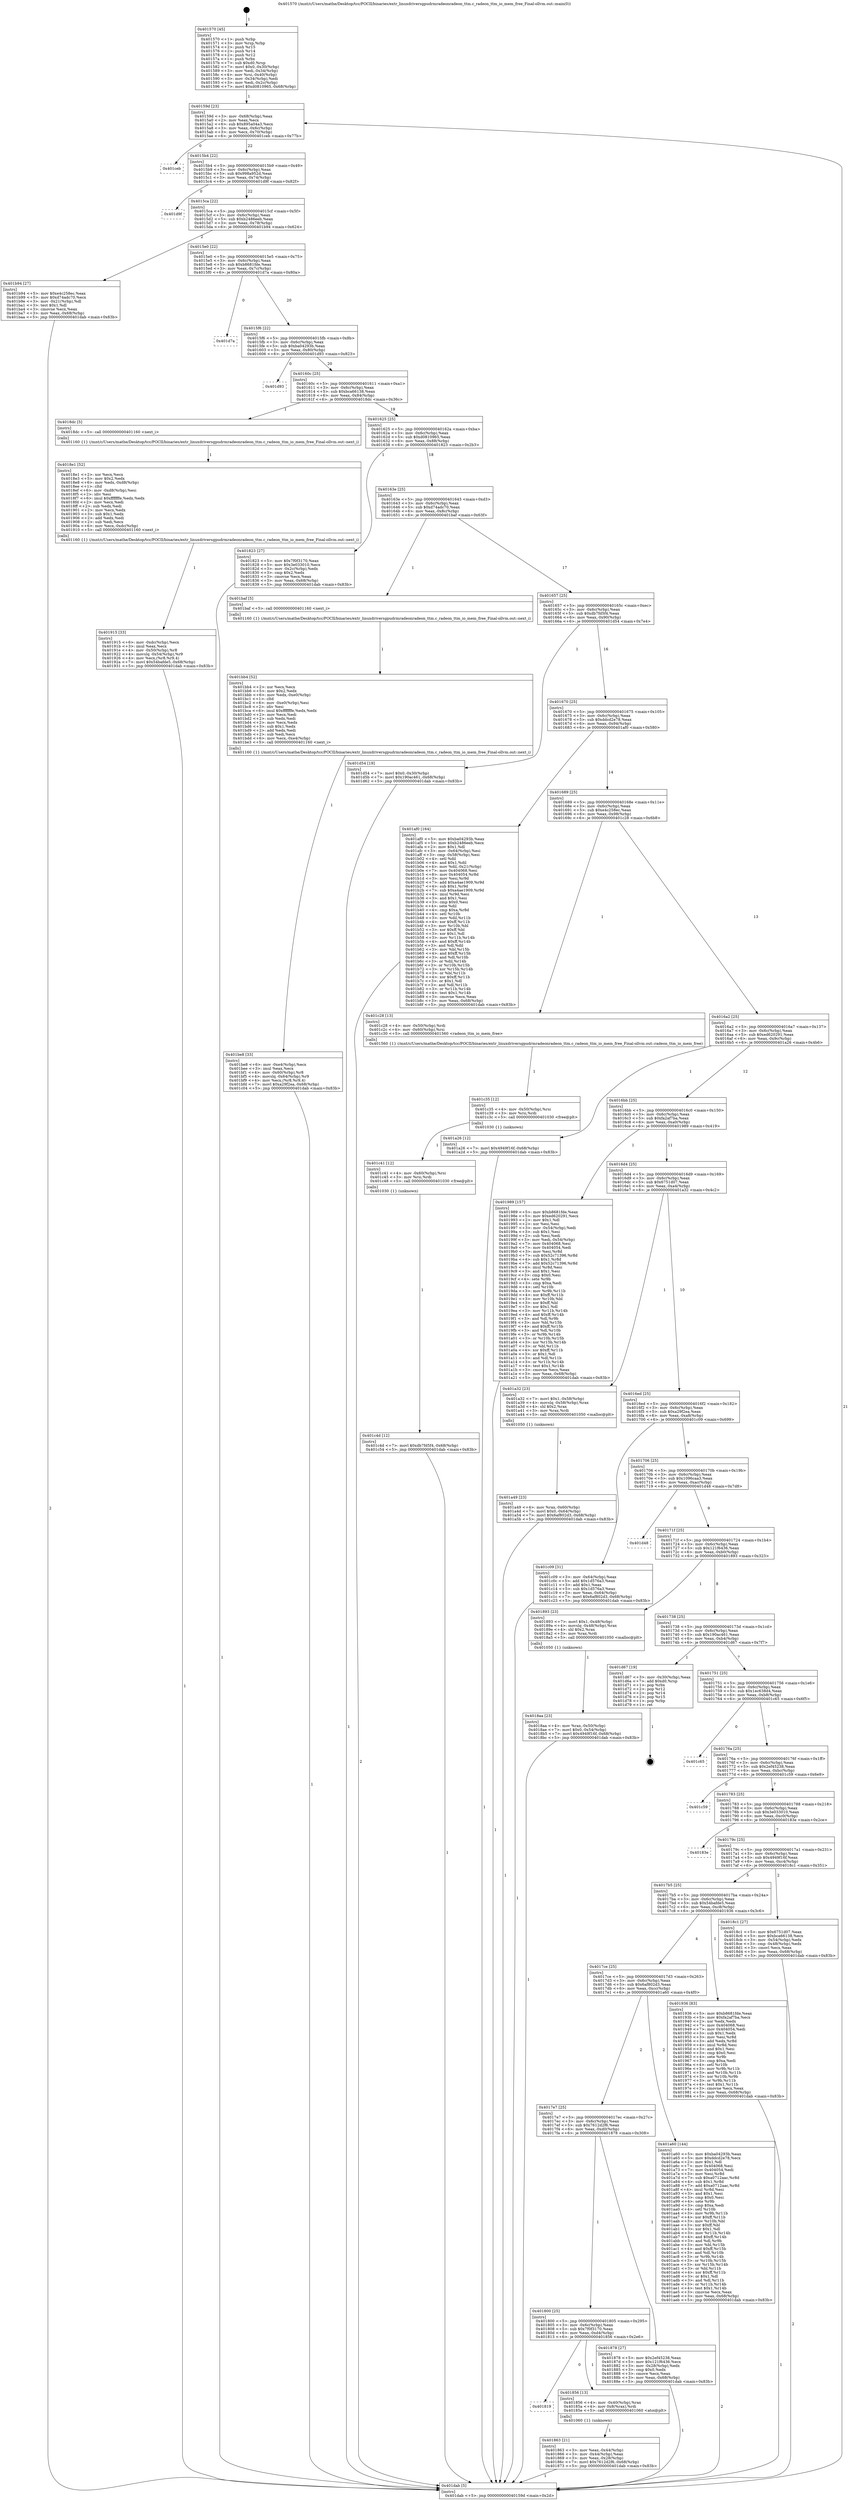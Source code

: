 digraph "0x401570" {
  label = "0x401570 (/mnt/c/Users/mathe/Desktop/tcc/POCII/binaries/extr_linuxdriversgpudrmradeonradeon_ttm.c_radeon_ttm_io_mem_free_Final-ollvm.out::main(0))"
  labelloc = "t"
  node[shape=record]

  Entry [label="",width=0.3,height=0.3,shape=circle,fillcolor=black,style=filled]
  "0x40159d" [label="{
     0x40159d [23]\l
     | [instrs]\l
     &nbsp;&nbsp;0x40159d \<+3\>: mov -0x68(%rbp),%eax\l
     &nbsp;&nbsp;0x4015a0 \<+2\>: mov %eax,%ecx\l
     &nbsp;&nbsp;0x4015a2 \<+6\>: sub $0x895a04a3,%ecx\l
     &nbsp;&nbsp;0x4015a8 \<+3\>: mov %eax,-0x6c(%rbp)\l
     &nbsp;&nbsp;0x4015ab \<+3\>: mov %ecx,-0x70(%rbp)\l
     &nbsp;&nbsp;0x4015ae \<+6\>: je 0000000000401ceb \<main+0x77b\>\l
  }"]
  "0x401ceb" [label="{
     0x401ceb\l
  }", style=dashed]
  "0x4015b4" [label="{
     0x4015b4 [22]\l
     | [instrs]\l
     &nbsp;&nbsp;0x4015b4 \<+5\>: jmp 00000000004015b9 \<main+0x49\>\l
     &nbsp;&nbsp;0x4015b9 \<+3\>: mov -0x6c(%rbp),%eax\l
     &nbsp;&nbsp;0x4015bc \<+5\>: sub $0x998a952d,%eax\l
     &nbsp;&nbsp;0x4015c1 \<+3\>: mov %eax,-0x74(%rbp)\l
     &nbsp;&nbsp;0x4015c4 \<+6\>: je 0000000000401d9f \<main+0x82f\>\l
  }"]
  Exit [label="",width=0.3,height=0.3,shape=circle,fillcolor=black,style=filled,peripheries=2]
  "0x401d9f" [label="{
     0x401d9f\l
  }", style=dashed]
  "0x4015ca" [label="{
     0x4015ca [22]\l
     | [instrs]\l
     &nbsp;&nbsp;0x4015ca \<+5\>: jmp 00000000004015cf \<main+0x5f\>\l
     &nbsp;&nbsp;0x4015cf \<+3\>: mov -0x6c(%rbp),%eax\l
     &nbsp;&nbsp;0x4015d2 \<+5\>: sub $0xb2486eeb,%eax\l
     &nbsp;&nbsp;0x4015d7 \<+3\>: mov %eax,-0x78(%rbp)\l
     &nbsp;&nbsp;0x4015da \<+6\>: je 0000000000401b94 \<main+0x624\>\l
  }"]
  "0x401c4d" [label="{
     0x401c4d [12]\l
     | [instrs]\l
     &nbsp;&nbsp;0x401c4d \<+7\>: movl $0xdb7fd5f4,-0x68(%rbp)\l
     &nbsp;&nbsp;0x401c54 \<+5\>: jmp 0000000000401dab \<main+0x83b\>\l
  }"]
  "0x401b94" [label="{
     0x401b94 [27]\l
     | [instrs]\l
     &nbsp;&nbsp;0x401b94 \<+5\>: mov $0xe4c258ec,%eax\l
     &nbsp;&nbsp;0x401b99 \<+5\>: mov $0xd74adc70,%ecx\l
     &nbsp;&nbsp;0x401b9e \<+3\>: mov -0x21(%rbp),%dl\l
     &nbsp;&nbsp;0x401ba1 \<+3\>: test $0x1,%dl\l
     &nbsp;&nbsp;0x401ba4 \<+3\>: cmovne %ecx,%eax\l
     &nbsp;&nbsp;0x401ba7 \<+3\>: mov %eax,-0x68(%rbp)\l
     &nbsp;&nbsp;0x401baa \<+5\>: jmp 0000000000401dab \<main+0x83b\>\l
  }"]
  "0x4015e0" [label="{
     0x4015e0 [22]\l
     | [instrs]\l
     &nbsp;&nbsp;0x4015e0 \<+5\>: jmp 00000000004015e5 \<main+0x75\>\l
     &nbsp;&nbsp;0x4015e5 \<+3\>: mov -0x6c(%rbp),%eax\l
     &nbsp;&nbsp;0x4015e8 \<+5\>: sub $0xb8681fde,%eax\l
     &nbsp;&nbsp;0x4015ed \<+3\>: mov %eax,-0x7c(%rbp)\l
     &nbsp;&nbsp;0x4015f0 \<+6\>: je 0000000000401d7a \<main+0x80a\>\l
  }"]
  "0x401c41" [label="{
     0x401c41 [12]\l
     | [instrs]\l
     &nbsp;&nbsp;0x401c41 \<+4\>: mov -0x60(%rbp),%rsi\l
     &nbsp;&nbsp;0x401c45 \<+3\>: mov %rsi,%rdi\l
     &nbsp;&nbsp;0x401c48 \<+5\>: call 0000000000401030 \<free@plt\>\l
     | [calls]\l
     &nbsp;&nbsp;0x401030 \{1\} (unknown)\l
  }"]
  "0x401d7a" [label="{
     0x401d7a\l
  }", style=dashed]
  "0x4015f6" [label="{
     0x4015f6 [22]\l
     | [instrs]\l
     &nbsp;&nbsp;0x4015f6 \<+5\>: jmp 00000000004015fb \<main+0x8b\>\l
     &nbsp;&nbsp;0x4015fb \<+3\>: mov -0x6c(%rbp),%eax\l
     &nbsp;&nbsp;0x4015fe \<+5\>: sub $0xba04293b,%eax\l
     &nbsp;&nbsp;0x401603 \<+3\>: mov %eax,-0x80(%rbp)\l
     &nbsp;&nbsp;0x401606 \<+6\>: je 0000000000401d93 \<main+0x823\>\l
  }"]
  "0x401c35" [label="{
     0x401c35 [12]\l
     | [instrs]\l
     &nbsp;&nbsp;0x401c35 \<+4\>: mov -0x50(%rbp),%rsi\l
     &nbsp;&nbsp;0x401c39 \<+3\>: mov %rsi,%rdi\l
     &nbsp;&nbsp;0x401c3c \<+5\>: call 0000000000401030 \<free@plt\>\l
     | [calls]\l
     &nbsp;&nbsp;0x401030 \{1\} (unknown)\l
  }"]
  "0x401d93" [label="{
     0x401d93\l
  }", style=dashed]
  "0x40160c" [label="{
     0x40160c [25]\l
     | [instrs]\l
     &nbsp;&nbsp;0x40160c \<+5\>: jmp 0000000000401611 \<main+0xa1\>\l
     &nbsp;&nbsp;0x401611 \<+3\>: mov -0x6c(%rbp),%eax\l
     &nbsp;&nbsp;0x401614 \<+5\>: sub $0xbca66138,%eax\l
     &nbsp;&nbsp;0x401619 \<+6\>: mov %eax,-0x84(%rbp)\l
     &nbsp;&nbsp;0x40161f \<+6\>: je 00000000004018dc \<main+0x36c\>\l
  }"]
  "0x401be8" [label="{
     0x401be8 [33]\l
     | [instrs]\l
     &nbsp;&nbsp;0x401be8 \<+6\>: mov -0xe4(%rbp),%ecx\l
     &nbsp;&nbsp;0x401bee \<+3\>: imul %eax,%ecx\l
     &nbsp;&nbsp;0x401bf1 \<+4\>: mov -0x60(%rbp),%r8\l
     &nbsp;&nbsp;0x401bf5 \<+4\>: movslq -0x64(%rbp),%r9\l
     &nbsp;&nbsp;0x401bf9 \<+4\>: mov %ecx,(%r8,%r9,4)\l
     &nbsp;&nbsp;0x401bfd \<+7\>: movl $0xa29f2ea,-0x68(%rbp)\l
     &nbsp;&nbsp;0x401c04 \<+5\>: jmp 0000000000401dab \<main+0x83b\>\l
  }"]
  "0x4018dc" [label="{
     0x4018dc [5]\l
     | [instrs]\l
     &nbsp;&nbsp;0x4018dc \<+5\>: call 0000000000401160 \<next_i\>\l
     | [calls]\l
     &nbsp;&nbsp;0x401160 \{1\} (/mnt/c/Users/mathe/Desktop/tcc/POCII/binaries/extr_linuxdriversgpudrmradeonradeon_ttm.c_radeon_ttm_io_mem_free_Final-ollvm.out::next_i)\l
  }"]
  "0x401625" [label="{
     0x401625 [25]\l
     | [instrs]\l
     &nbsp;&nbsp;0x401625 \<+5\>: jmp 000000000040162a \<main+0xba\>\l
     &nbsp;&nbsp;0x40162a \<+3\>: mov -0x6c(%rbp),%eax\l
     &nbsp;&nbsp;0x40162d \<+5\>: sub $0xd0810965,%eax\l
     &nbsp;&nbsp;0x401632 \<+6\>: mov %eax,-0x88(%rbp)\l
     &nbsp;&nbsp;0x401638 \<+6\>: je 0000000000401823 \<main+0x2b3\>\l
  }"]
  "0x401bb4" [label="{
     0x401bb4 [52]\l
     | [instrs]\l
     &nbsp;&nbsp;0x401bb4 \<+2\>: xor %ecx,%ecx\l
     &nbsp;&nbsp;0x401bb6 \<+5\>: mov $0x2,%edx\l
     &nbsp;&nbsp;0x401bbb \<+6\>: mov %edx,-0xe0(%rbp)\l
     &nbsp;&nbsp;0x401bc1 \<+1\>: cltd\l
     &nbsp;&nbsp;0x401bc2 \<+6\>: mov -0xe0(%rbp),%esi\l
     &nbsp;&nbsp;0x401bc8 \<+2\>: idiv %esi\l
     &nbsp;&nbsp;0x401bca \<+6\>: imul $0xfffffffe,%edx,%edx\l
     &nbsp;&nbsp;0x401bd0 \<+2\>: mov %ecx,%edi\l
     &nbsp;&nbsp;0x401bd2 \<+2\>: sub %edx,%edi\l
     &nbsp;&nbsp;0x401bd4 \<+2\>: mov %ecx,%edx\l
     &nbsp;&nbsp;0x401bd6 \<+3\>: sub $0x1,%edx\l
     &nbsp;&nbsp;0x401bd9 \<+2\>: add %edx,%edi\l
     &nbsp;&nbsp;0x401bdb \<+2\>: sub %edi,%ecx\l
     &nbsp;&nbsp;0x401bdd \<+6\>: mov %ecx,-0xe4(%rbp)\l
     &nbsp;&nbsp;0x401be3 \<+5\>: call 0000000000401160 \<next_i\>\l
     | [calls]\l
     &nbsp;&nbsp;0x401160 \{1\} (/mnt/c/Users/mathe/Desktop/tcc/POCII/binaries/extr_linuxdriversgpudrmradeonradeon_ttm.c_radeon_ttm_io_mem_free_Final-ollvm.out::next_i)\l
  }"]
  "0x401823" [label="{
     0x401823 [27]\l
     | [instrs]\l
     &nbsp;&nbsp;0x401823 \<+5\>: mov $0x7f0f3170,%eax\l
     &nbsp;&nbsp;0x401828 \<+5\>: mov $0x3e033010,%ecx\l
     &nbsp;&nbsp;0x40182d \<+3\>: mov -0x2c(%rbp),%edx\l
     &nbsp;&nbsp;0x401830 \<+3\>: cmp $0x2,%edx\l
     &nbsp;&nbsp;0x401833 \<+3\>: cmovne %ecx,%eax\l
     &nbsp;&nbsp;0x401836 \<+3\>: mov %eax,-0x68(%rbp)\l
     &nbsp;&nbsp;0x401839 \<+5\>: jmp 0000000000401dab \<main+0x83b\>\l
  }"]
  "0x40163e" [label="{
     0x40163e [25]\l
     | [instrs]\l
     &nbsp;&nbsp;0x40163e \<+5\>: jmp 0000000000401643 \<main+0xd3\>\l
     &nbsp;&nbsp;0x401643 \<+3\>: mov -0x6c(%rbp),%eax\l
     &nbsp;&nbsp;0x401646 \<+5\>: sub $0xd74adc70,%eax\l
     &nbsp;&nbsp;0x40164b \<+6\>: mov %eax,-0x8c(%rbp)\l
     &nbsp;&nbsp;0x401651 \<+6\>: je 0000000000401baf \<main+0x63f\>\l
  }"]
  "0x401dab" [label="{
     0x401dab [5]\l
     | [instrs]\l
     &nbsp;&nbsp;0x401dab \<+5\>: jmp 000000000040159d \<main+0x2d\>\l
  }"]
  "0x401570" [label="{
     0x401570 [45]\l
     | [instrs]\l
     &nbsp;&nbsp;0x401570 \<+1\>: push %rbp\l
     &nbsp;&nbsp;0x401571 \<+3\>: mov %rsp,%rbp\l
     &nbsp;&nbsp;0x401574 \<+2\>: push %r15\l
     &nbsp;&nbsp;0x401576 \<+2\>: push %r14\l
     &nbsp;&nbsp;0x401578 \<+2\>: push %r12\l
     &nbsp;&nbsp;0x40157a \<+1\>: push %rbx\l
     &nbsp;&nbsp;0x40157b \<+7\>: sub $0xd0,%rsp\l
     &nbsp;&nbsp;0x401582 \<+7\>: movl $0x0,-0x30(%rbp)\l
     &nbsp;&nbsp;0x401589 \<+3\>: mov %edi,-0x34(%rbp)\l
     &nbsp;&nbsp;0x40158c \<+4\>: mov %rsi,-0x40(%rbp)\l
     &nbsp;&nbsp;0x401590 \<+3\>: mov -0x34(%rbp),%edi\l
     &nbsp;&nbsp;0x401593 \<+3\>: mov %edi,-0x2c(%rbp)\l
     &nbsp;&nbsp;0x401596 \<+7\>: movl $0xd0810965,-0x68(%rbp)\l
  }"]
  "0x401a49" [label="{
     0x401a49 [23]\l
     | [instrs]\l
     &nbsp;&nbsp;0x401a49 \<+4\>: mov %rax,-0x60(%rbp)\l
     &nbsp;&nbsp;0x401a4d \<+7\>: movl $0x0,-0x64(%rbp)\l
     &nbsp;&nbsp;0x401a54 \<+7\>: movl $0x6af802d3,-0x68(%rbp)\l
     &nbsp;&nbsp;0x401a5b \<+5\>: jmp 0000000000401dab \<main+0x83b\>\l
  }"]
  "0x401baf" [label="{
     0x401baf [5]\l
     | [instrs]\l
     &nbsp;&nbsp;0x401baf \<+5\>: call 0000000000401160 \<next_i\>\l
     | [calls]\l
     &nbsp;&nbsp;0x401160 \{1\} (/mnt/c/Users/mathe/Desktop/tcc/POCII/binaries/extr_linuxdriversgpudrmradeonradeon_ttm.c_radeon_ttm_io_mem_free_Final-ollvm.out::next_i)\l
  }"]
  "0x401657" [label="{
     0x401657 [25]\l
     | [instrs]\l
     &nbsp;&nbsp;0x401657 \<+5\>: jmp 000000000040165c \<main+0xec\>\l
     &nbsp;&nbsp;0x40165c \<+3\>: mov -0x6c(%rbp),%eax\l
     &nbsp;&nbsp;0x40165f \<+5\>: sub $0xdb7fd5f4,%eax\l
     &nbsp;&nbsp;0x401664 \<+6\>: mov %eax,-0x90(%rbp)\l
     &nbsp;&nbsp;0x40166a \<+6\>: je 0000000000401d54 \<main+0x7e4\>\l
  }"]
  "0x401915" [label="{
     0x401915 [33]\l
     | [instrs]\l
     &nbsp;&nbsp;0x401915 \<+6\>: mov -0xdc(%rbp),%ecx\l
     &nbsp;&nbsp;0x40191b \<+3\>: imul %eax,%ecx\l
     &nbsp;&nbsp;0x40191e \<+4\>: mov -0x50(%rbp),%r8\l
     &nbsp;&nbsp;0x401922 \<+4\>: movslq -0x54(%rbp),%r9\l
     &nbsp;&nbsp;0x401926 \<+4\>: mov %ecx,(%r8,%r9,4)\l
     &nbsp;&nbsp;0x40192a \<+7\>: movl $0x54bafde5,-0x68(%rbp)\l
     &nbsp;&nbsp;0x401931 \<+5\>: jmp 0000000000401dab \<main+0x83b\>\l
  }"]
  "0x401d54" [label="{
     0x401d54 [19]\l
     | [instrs]\l
     &nbsp;&nbsp;0x401d54 \<+7\>: movl $0x0,-0x30(%rbp)\l
     &nbsp;&nbsp;0x401d5b \<+7\>: movl $0x190ac461,-0x68(%rbp)\l
     &nbsp;&nbsp;0x401d62 \<+5\>: jmp 0000000000401dab \<main+0x83b\>\l
  }"]
  "0x401670" [label="{
     0x401670 [25]\l
     | [instrs]\l
     &nbsp;&nbsp;0x401670 \<+5\>: jmp 0000000000401675 \<main+0x105\>\l
     &nbsp;&nbsp;0x401675 \<+3\>: mov -0x6c(%rbp),%eax\l
     &nbsp;&nbsp;0x401678 \<+5\>: sub $0xddcd2e78,%eax\l
     &nbsp;&nbsp;0x40167d \<+6\>: mov %eax,-0x94(%rbp)\l
     &nbsp;&nbsp;0x401683 \<+6\>: je 0000000000401af0 \<main+0x580\>\l
  }"]
  "0x4018e1" [label="{
     0x4018e1 [52]\l
     | [instrs]\l
     &nbsp;&nbsp;0x4018e1 \<+2\>: xor %ecx,%ecx\l
     &nbsp;&nbsp;0x4018e3 \<+5\>: mov $0x2,%edx\l
     &nbsp;&nbsp;0x4018e8 \<+6\>: mov %edx,-0xd8(%rbp)\l
     &nbsp;&nbsp;0x4018ee \<+1\>: cltd\l
     &nbsp;&nbsp;0x4018ef \<+6\>: mov -0xd8(%rbp),%esi\l
     &nbsp;&nbsp;0x4018f5 \<+2\>: idiv %esi\l
     &nbsp;&nbsp;0x4018f7 \<+6\>: imul $0xfffffffe,%edx,%edx\l
     &nbsp;&nbsp;0x4018fd \<+2\>: mov %ecx,%edi\l
     &nbsp;&nbsp;0x4018ff \<+2\>: sub %edx,%edi\l
     &nbsp;&nbsp;0x401901 \<+2\>: mov %ecx,%edx\l
     &nbsp;&nbsp;0x401903 \<+3\>: sub $0x1,%edx\l
     &nbsp;&nbsp;0x401906 \<+2\>: add %edx,%edi\l
     &nbsp;&nbsp;0x401908 \<+2\>: sub %edi,%ecx\l
     &nbsp;&nbsp;0x40190a \<+6\>: mov %ecx,-0xdc(%rbp)\l
     &nbsp;&nbsp;0x401910 \<+5\>: call 0000000000401160 \<next_i\>\l
     | [calls]\l
     &nbsp;&nbsp;0x401160 \{1\} (/mnt/c/Users/mathe/Desktop/tcc/POCII/binaries/extr_linuxdriversgpudrmradeonradeon_ttm.c_radeon_ttm_io_mem_free_Final-ollvm.out::next_i)\l
  }"]
  "0x401af0" [label="{
     0x401af0 [164]\l
     | [instrs]\l
     &nbsp;&nbsp;0x401af0 \<+5\>: mov $0xba04293b,%eax\l
     &nbsp;&nbsp;0x401af5 \<+5\>: mov $0xb2486eeb,%ecx\l
     &nbsp;&nbsp;0x401afa \<+2\>: mov $0x1,%dl\l
     &nbsp;&nbsp;0x401afc \<+3\>: mov -0x64(%rbp),%esi\l
     &nbsp;&nbsp;0x401aff \<+3\>: cmp -0x58(%rbp),%esi\l
     &nbsp;&nbsp;0x401b02 \<+4\>: setl %dil\l
     &nbsp;&nbsp;0x401b06 \<+4\>: and $0x1,%dil\l
     &nbsp;&nbsp;0x401b0a \<+4\>: mov %dil,-0x21(%rbp)\l
     &nbsp;&nbsp;0x401b0e \<+7\>: mov 0x404068,%esi\l
     &nbsp;&nbsp;0x401b15 \<+8\>: mov 0x404054,%r8d\l
     &nbsp;&nbsp;0x401b1d \<+3\>: mov %esi,%r9d\l
     &nbsp;&nbsp;0x401b20 \<+7\>: add $0xa4ae1909,%r9d\l
     &nbsp;&nbsp;0x401b27 \<+4\>: sub $0x1,%r9d\l
     &nbsp;&nbsp;0x401b2b \<+7\>: sub $0xa4ae1909,%r9d\l
     &nbsp;&nbsp;0x401b32 \<+4\>: imul %r9d,%esi\l
     &nbsp;&nbsp;0x401b36 \<+3\>: and $0x1,%esi\l
     &nbsp;&nbsp;0x401b39 \<+3\>: cmp $0x0,%esi\l
     &nbsp;&nbsp;0x401b3c \<+4\>: sete %dil\l
     &nbsp;&nbsp;0x401b40 \<+4\>: cmp $0xa,%r8d\l
     &nbsp;&nbsp;0x401b44 \<+4\>: setl %r10b\l
     &nbsp;&nbsp;0x401b48 \<+3\>: mov %dil,%r11b\l
     &nbsp;&nbsp;0x401b4b \<+4\>: xor $0xff,%r11b\l
     &nbsp;&nbsp;0x401b4f \<+3\>: mov %r10b,%bl\l
     &nbsp;&nbsp;0x401b52 \<+3\>: xor $0xff,%bl\l
     &nbsp;&nbsp;0x401b55 \<+3\>: xor $0x1,%dl\l
     &nbsp;&nbsp;0x401b58 \<+3\>: mov %r11b,%r14b\l
     &nbsp;&nbsp;0x401b5b \<+4\>: and $0xff,%r14b\l
     &nbsp;&nbsp;0x401b5f \<+3\>: and %dl,%dil\l
     &nbsp;&nbsp;0x401b62 \<+3\>: mov %bl,%r15b\l
     &nbsp;&nbsp;0x401b65 \<+4\>: and $0xff,%r15b\l
     &nbsp;&nbsp;0x401b69 \<+3\>: and %dl,%r10b\l
     &nbsp;&nbsp;0x401b6c \<+3\>: or %dil,%r14b\l
     &nbsp;&nbsp;0x401b6f \<+3\>: or %r10b,%r15b\l
     &nbsp;&nbsp;0x401b72 \<+3\>: xor %r15b,%r14b\l
     &nbsp;&nbsp;0x401b75 \<+3\>: or %bl,%r11b\l
     &nbsp;&nbsp;0x401b78 \<+4\>: xor $0xff,%r11b\l
     &nbsp;&nbsp;0x401b7c \<+3\>: or $0x1,%dl\l
     &nbsp;&nbsp;0x401b7f \<+3\>: and %dl,%r11b\l
     &nbsp;&nbsp;0x401b82 \<+3\>: or %r11b,%r14b\l
     &nbsp;&nbsp;0x401b85 \<+4\>: test $0x1,%r14b\l
     &nbsp;&nbsp;0x401b89 \<+3\>: cmovne %ecx,%eax\l
     &nbsp;&nbsp;0x401b8c \<+3\>: mov %eax,-0x68(%rbp)\l
     &nbsp;&nbsp;0x401b8f \<+5\>: jmp 0000000000401dab \<main+0x83b\>\l
  }"]
  "0x401689" [label="{
     0x401689 [25]\l
     | [instrs]\l
     &nbsp;&nbsp;0x401689 \<+5\>: jmp 000000000040168e \<main+0x11e\>\l
     &nbsp;&nbsp;0x40168e \<+3\>: mov -0x6c(%rbp),%eax\l
     &nbsp;&nbsp;0x401691 \<+5\>: sub $0xe4c258ec,%eax\l
     &nbsp;&nbsp;0x401696 \<+6\>: mov %eax,-0x98(%rbp)\l
     &nbsp;&nbsp;0x40169c \<+6\>: je 0000000000401c28 \<main+0x6b8\>\l
  }"]
  "0x4018aa" [label="{
     0x4018aa [23]\l
     | [instrs]\l
     &nbsp;&nbsp;0x4018aa \<+4\>: mov %rax,-0x50(%rbp)\l
     &nbsp;&nbsp;0x4018ae \<+7\>: movl $0x0,-0x54(%rbp)\l
     &nbsp;&nbsp;0x4018b5 \<+7\>: movl $0x4949f16f,-0x68(%rbp)\l
     &nbsp;&nbsp;0x4018bc \<+5\>: jmp 0000000000401dab \<main+0x83b\>\l
  }"]
  "0x401c28" [label="{
     0x401c28 [13]\l
     | [instrs]\l
     &nbsp;&nbsp;0x401c28 \<+4\>: mov -0x50(%rbp),%rdi\l
     &nbsp;&nbsp;0x401c2c \<+4\>: mov -0x60(%rbp),%rsi\l
     &nbsp;&nbsp;0x401c30 \<+5\>: call 0000000000401560 \<radeon_ttm_io_mem_free\>\l
     | [calls]\l
     &nbsp;&nbsp;0x401560 \{1\} (/mnt/c/Users/mathe/Desktop/tcc/POCII/binaries/extr_linuxdriversgpudrmradeonradeon_ttm.c_radeon_ttm_io_mem_free_Final-ollvm.out::radeon_ttm_io_mem_free)\l
  }"]
  "0x4016a2" [label="{
     0x4016a2 [25]\l
     | [instrs]\l
     &nbsp;&nbsp;0x4016a2 \<+5\>: jmp 00000000004016a7 \<main+0x137\>\l
     &nbsp;&nbsp;0x4016a7 \<+3\>: mov -0x6c(%rbp),%eax\l
     &nbsp;&nbsp;0x4016aa \<+5\>: sub $0xed620291,%eax\l
     &nbsp;&nbsp;0x4016af \<+6\>: mov %eax,-0x9c(%rbp)\l
     &nbsp;&nbsp;0x4016b5 \<+6\>: je 0000000000401a26 \<main+0x4b6\>\l
  }"]
  "0x401863" [label="{
     0x401863 [21]\l
     | [instrs]\l
     &nbsp;&nbsp;0x401863 \<+3\>: mov %eax,-0x44(%rbp)\l
     &nbsp;&nbsp;0x401866 \<+3\>: mov -0x44(%rbp),%eax\l
     &nbsp;&nbsp;0x401869 \<+3\>: mov %eax,-0x28(%rbp)\l
     &nbsp;&nbsp;0x40186c \<+7\>: movl $0x7612d2f6,-0x68(%rbp)\l
     &nbsp;&nbsp;0x401873 \<+5\>: jmp 0000000000401dab \<main+0x83b\>\l
  }"]
  "0x401a26" [label="{
     0x401a26 [12]\l
     | [instrs]\l
     &nbsp;&nbsp;0x401a26 \<+7\>: movl $0x4949f16f,-0x68(%rbp)\l
     &nbsp;&nbsp;0x401a2d \<+5\>: jmp 0000000000401dab \<main+0x83b\>\l
  }"]
  "0x4016bb" [label="{
     0x4016bb [25]\l
     | [instrs]\l
     &nbsp;&nbsp;0x4016bb \<+5\>: jmp 00000000004016c0 \<main+0x150\>\l
     &nbsp;&nbsp;0x4016c0 \<+3\>: mov -0x6c(%rbp),%eax\l
     &nbsp;&nbsp;0x4016c3 \<+5\>: sub $0xfa2af7ba,%eax\l
     &nbsp;&nbsp;0x4016c8 \<+6\>: mov %eax,-0xa0(%rbp)\l
     &nbsp;&nbsp;0x4016ce \<+6\>: je 0000000000401989 \<main+0x419\>\l
  }"]
  "0x401819" [label="{
     0x401819\l
  }", style=dashed]
  "0x401989" [label="{
     0x401989 [157]\l
     | [instrs]\l
     &nbsp;&nbsp;0x401989 \<+5\>: mov $0xb8681fde,%eax\l
     &nbsp;&nbsp;0x40198e \<+5\>: mov $0xed620291,%ecx\l
     &nbsp;&nbsp;0x401993 \<+2\>: mov $0x1,%dl\l
     &nbsp;&nbsp;0x401995 \<+2\>: xor %esi,%esi\l
     &nbsp;&nbsp;0x401997 \<+3\>: mov -0x54(%rbp),%edi\l
     &nbsp;&nbsp;0x40199a \<+3\>: sub $0x1,%esi\l
     &nbsp;&nbsp;0x40199d \<+2\>: sub %esi,%edi\l
     &nbsp;&nbsp;0x40199f \<+3\>: mov %edi,-0x54(%rbp)\l
     &nbsp;&nbsp;0x4019a2 \<+7\>: mov 0x404068,%esi\l
     &nbsp;&nbsp;0x4019a9 \<+7\>: mov 0x404054,%edi\l
     &nbsp;&nbsp;0x4019b0 \<+3\>: mov %esi,%r8d\l
     &nbsp;&nbsp;0x4019b3 \<+7\>: sub $0x52c71396,%r8d\l
     &nbsp;&nbsp;0x4019ba \<+4\>: sub $0x1,%r8d\l
     &nbsp;&nbsp;0x4019be \<+7\>: add $0x52c71396,%r8d\l
     &nbsp;&nbsp;0x4019c5 \<+4\>: imul %r8d,%esi\l
     &nbsp;&nbsp;0x4019c9 \<+3\>: and $0x1,%esi\l
     &nbsp;&nbsp;0x4019cc \<+3\>: cmp $0x0,%esi\l
     &nbsp;&nbsp;0x4019cf \<+4\>: sete %r9b\l
     &nbsp;&nbsp;0x4019d3 \<+3\>: cmp $0xa,%edi\l
     &nbsp;&nbsp;0x4019d6 \<+4\>: setl %r10b\l
     &nbsp;&nbsp;0x4019da \<+3\>: mov %r9b,%r11b\l
     &nbsp;&nbsp;0x4019dd \<+4\>: xor $0xff,%r11b\l
     &nbsp;&nbsp;0x4019e1 \<+3\>: mov %r10b,%bl\l
     &nbsp;&nbsp;0x4019e4 \<+3\>: xor $0xff,%bl\l
     &nbsp;&nbsp;0x4019e7 \<+3\>: xor $0x1,%dl\l
     &nbsp;&nbsp;0x4019ea \<+3\>: mov %r11b,%r14b\l
     &nbsp;&nbsp;0x4019ed \<+4\>: and $0xff,%r14b\l
     &nbsp;&nbsp;0x4019f1 \<+3\>: and %dl,%r9b\l
     &nbsp;&nbsp;0x4019f4 \<+3\>: mov %bl,%r15b\l
     &nbsp;&nbsp;0x4019f7 \<+4\>: and $0xff,%r15b\l
     &nbsp;&nbsp;0x4019fb \<+3\>: and %dl,%r10b\l
     &nbsp;&nbsp;0x4019fe \<+3\>: or %r9b,%r14b\l
     &nbsp;&nbsp;0x401a01 \<+3\>: or %r10b,%r15b\l
     &nbsp;&nbsp;0x401a04 \<+3\>: xor %r15b,%r14b\l
     &nbsp;&nbsp;0x401a07 \<+3\>: or %bl,%r11b\l
     &nbsp;&nbsp;0x401a0a \<+4\>: xor $0xff,%r11b\l
     &nbsp;&nbsp;0x401a0e \<+3\>: or $0x1,%dl\l
     &nbsp;&nbsp;0x401a11 \<+3\>: and %dl,%r11b\l
     &nbsp;&nbsp;0x401a14 \<+3\>: or %r11b,%r14b\l
     &nbsp;&nbsp;0x401a17 \<+4\>: test $0x1,%r14b\l
     &nbsp;&nbsp;0x401a1b \<+3\>: cmovne %ecx,%eax\l
     &nbsp;&nbsp;0x401a1e \<+3\>: mov %eax,-0x68(%rbp)\l
     &nbsp;&nbsp;0x401a21 \<+5\>: jmp 0000000000401dab \<main+0x83b\>\l
  }"]
  "0x4016d4" [label="{
     0x4016d4 [25]\l
     | [instrs]\l
     &nbsp;&nbsp;0x4016d4 \<+5\>: jmp 00000000004016d9 \<main+0x169\>\l
     &nbsp;&nbsp;0x4016d9 \<+3\>: mov -0x6c(%rbp),%eax\l
     &nbsp;&nbsp;0x4016dc \<+5\>: sub $0x6751d07,%eax\l
     &nbsp;&nbsp;0x4016e1 \<+6\>: mov %eax,-0xa4(%rbp)\l
     &nbsp;&nbsp;0x4016e7 \<+6\>: je 0000000000401a32 \<main+0x4c2\>\l
  }"]
  "0x401856" [label="{
     0x401856 [13]\l
     | [instrs]\l
     &nbsp;&nbsp;0x401856 \<+4\>: mov -0x40(%rbp),%rax\l
     &nbsp;&nbsp;0x40185a \<+4\>: mov 0x8(%rax),%rdi\l
     &nbsp;&nbsp;0x40185e \<+5\>: call 0000000000401060 \<atoi@plt\>\l
     | [calls]\l
     &nbsp;&nbsp;0x401060 \{1\} (unknown)\l
  }"]
  "0x401a32" [label="{
     0x401a32 [23]\l
     | [instrs]\l
     &nbsp;&nbsp;0x401a32 \<+7\>: movl $0x1,-0x58(%rbp)\l
     &nbsp;&nbsp;0x401a39 \<+4\>: movslq -0x58(%rbp),%rax\l
     &nbsp;&nbsp;0x401a3d \<+4\>: shl $0x2,%rax\l
     &nbsp;&nbsp;0x401a41 \<+3\>: mov %rax,%rdi\l
     &nbsp;&nbsp;0x401a44 \<+5\>: call 0000000000401050 \<malloc@plt\>\l
     | [calls]\l
     &nbsp;&nbsp;0x401050 \{1\} (unknown)\l
  }"]
  "0x4016ed" [label="{
     0x4016ed [25]\l
     | [instrs]\l
     &nbsp;&nbsp;0x4016ed \<+5\>: jmp 00000000004016f2 \<main+0x182\>\l
     &nbsp;&nbsp;0x4016f2 \<+3\>: mov -0x6c(%rbp),%eax\l
     &nbsp;&nbsp;0x4016f5 \<+5\>: sub $0xa29f2ea,%eax\l
     &nbsp;&nbsp;0x4016fa \<+6\>: mov %eax,-0xa8(%rbp)\l
     &nbsp;&nbsp;0x401700 \<+6\>: je 0000000000401c09 \<main+0x699\>\l
  }"]
  "0x401800" [label="{
     0x401800 [25]\l
     | [instrs]\l
     &nbsp;&nbsp;0x401800 \<+5\>: jmp 0000000000401805 \<main+0x295\>\l
     &nbsp;&nbsp;0x401805 \<+3\>: mov -0x6c(%rbp),%eax\l
     &nbsp;&nbsp;0x401808 \<+5\>: sub $0x7f0f3170,%eax\l
     &nbsp;&nbsp;0x40180d \<+6\>: mov %eax,-0xd4(%rbp)\l
     &nbsp;&nbsp;0x401813 \<+6\>: je 0000000000401856 \<main+0x2e6\>\l
  }"]
  "0x401c09" [label="{
     0x401c09 [31]\l
     | [instrs]\l
     &nbsp;&nbsp;0x401c09 \<+3\>: mov -0x64(%rbp),%eax\l
     &nbsp;&nbsp;0x401c0c \<+5\>: add $0x1d576a3,%eax\l
     &nbsp;&nbsp;0x401c11 \<+3\>: add $0x1,%eax\l
     &nbsp;&nbsp;0x401c14 \<+5\>: sub $0x1d576a3,%eax\l
     &nbsp;&nbsp;0x401c19 \<+3\>: mov %eax,-0x64(%rbp)\l
     &nbsp;&nbsp;0x401c1c \<+7\>: movl $0x6af802d3,-0x68(%rbp)\l
     &nbsp;&nbsp;0x401c23 \<+5\>: jmp 0000000000401dab \<main+0x83b\>\l
  }"]
  "0x401706" [label="{
     0x401706 [25]\l
     | [instrs]\l
     &nbsp;&nbsp;0x401706 \<+5\>: jmp 000000000040170b \<main+0x19b\>\l
     &nbsp;&nbsp;0x40170b \<+3\>: mov -0x6c(%rbp),%eax\l
     &nbsp;&nbsp;0x40170e \<+5\>: sub $0x1096caa3,%eax\l
     &nbsp;&nbsp;0x401713 \<+6\>: mov %eax,-0xac(%rbp)\l
     &nbsp;&nbsp;0x401719 \<+6\>: je 0000000000401d48 \<main+0x7d8\>\l
  }"]
  "0x401878" [label="{
     0x401878 [27]\l
     | [instrs]\l
     &nbsp;&nbsp;0x401878 \<+5\>: mov $0x2ef45238,%eax\l
     &nbsp;&nbsp;0x40187d \<+5\>: mov $0x121f6436,%ecx\l
     &nbsp;&nbsp;0x401882 \<+3\>: mov -0x28(%rbp),%edx\l
     &nbsp;&nbsp;0x401885 \<+3\>: cmp $0x0,%edx\l
     &nbsp;&nbsp;0x401888 \<+3\>: cmove %ecx,%eax\l
     &nbsp;&nbsp;0x40188b \<+3\>: mov %eax,-0x68(%rbp)\l
     &nbsp;&nbsp;0x40188e \<+5\>: jmp 0000000000401dab \<main+0x83b\>\l
  }"]
  "0x401d48" [label="{
     0x401d48\l
  }", style=dashed]
  "0x40171f" [label="{
     0x40171f [25]\l
     | [instrs]\l
     &nbsp;&nbsp;0x40171f \<+5\>: jmp 0000000000401724 \<main+0x1b4\>\l
     &nbsp;&nbsp;0x401724 \<+3\>: mov -0x6c(%rbp),%eax\l
     &nbsp;&nbsp;0x401727 \<+5\>: sub $0x121f6436,%eax\l
     &nbsp;&nbsp;0x40172c \<+6\>: mov %eax,-0xb0(%rbp)\l
     &nbsp;&nbsp;0x401732 \<+6\>: je 0000000000401893 \<main+0x323\>\l
  }"]
  "0x4017e7" [label="{
     0x4017e7 [25]\l
     | [instrs]\l
     &nbsp;&nbsp;0x4017e7 \<+5\>: jmp 00000000004017ec \<main+0x27c\>\l
     &nbsp;&nbsp;0x4017ec \<+3\>: mov -0x6c(%rbp),%eax\l
     &nbsp;&nbsp;0x4017ef \<+5\>: sub $0x7612d2f6,%eax\l
     &nbsp;&nbsp;0x4017f4 \<+6\>: mov %eax,-0xd0(%rbp)\l
     &nbsp;&nbsp;0x4017fa \<+6\>: je 0000000000401878 \<main+0x308\>\l
  }"]
  "0x401893" [label="{
     0x401893 [23]\l
     | [instrs]\l
     &nbsp;&nbsp;0x401893 \<+7\>: movl $0x1,-0x48(%rbp)\l
     &nbsp;&nbsp;0x40189a \<+4\>: movslq -0x48(%rbp),%rax\l
     &nbsp;&nbsp;0x40189e \<+4\>: shl $0x2,%rax\l
     &nbsp;&nbsp;0x4018a2 \<+3\>: mov %rax,%rdi\l
     &nbsp;&nbsp;0x4018a5 \<+5\>: call 0000000000401050 \<malloc@plt\>\l
     | [calls]\l
     &nbsp;&nbsp;0x401050 \{1\} (unknown)\l
  }"]
  "0x401738" [label="{
     0x401738 [25]\l
     | [instrs]\l
     &nbsp;&nbsp;0x401738 \<+5\>: jmp 000000000040173d \<main+0x1cd\>\l
     &nbsp;&nbsp;0x40173d \<+3\>: mov -0x6c(%rbp),%eax\l
     &nbsp;&nbsp;0x401740 \<+5\>: sub $0x190ac461,%eax\l
     &nbsp;&nbsp;0x401745 \<+6\>: mov %eax,-0xb4(%rbp)\l
     &nbsp;&nbsp;0x40174b \<+6\>: je 0000000000401d67 \<main+0x7f7\>\l
  }"]
  "0x401a60" [label="{
     0x401a60 [144]\l
     | [instrs]\l
     &nbsp;&nbsp;0x401a60 \<+5\>: mov $0xba04293b,%eax\l
     &nbsp;&nbsp;0x401a65 \<+5\>: mov $0xddcd2e78,%ecx\l
     &nbsp;&nbsp;0x401a6a \<+2\>: mov $0x1,%dl\l
     &nbsp;&nbsp;0x401a6c \<+7\>: mov 0x404068,%esi\l
     &nbsp;&nbsp;0x401a73 \<+7\>: mov 0x404054,%edi\l
     &nbsp;&nbsp;0x401a7a \<+3\>: mov %esi,%r8d\l
     &nbsp;&nbsp;0x401a7d \<+7\>: sub $0xa0712aac,%r8d\l
     &nbsp;&nbsp;0x401a84 \<+4\>: sub $0x1,%r8d\l
     &nbsp;&nbsp;0x401a88 \<+7\>: add $0xa0712aac,%r8d\l
     &nbsp;&nbsp;0x401a8f \<+4\>: imul %r8d,%esi\l
     &nbsp;&nbsp;0x401a93 \<+3\>: and $0x1,%esi\l
     &nbsp;&nbsp;0x401a96 \<+3\>: cmp $0x0,%esi\l
     &nbsp;&nbsp;0x401a99 \<+4\>: sete %r9b\l
     &nbsp;&nbsp;0x401a9d \<+3\>: cmp $0xa,%edi\l
     &nbsp;&nbsp;0x401aa0 \<+4\>: setl %r10b\l
     &nbsp;&nbsp;0x401aa4 \<+3\>: mov %r9b,%r11b\l
     &nbsp;&nbsp;0x401aa7 \<+4\>: xor $0xff,%r11b\l
     &nbsp;&nbsp;0x401aab \<+3\>: mov %r10b,%bl\l
     &nbsp;&nbsp;0x401aae \<+3\>: xor $0xff,%bl\l
     &nbsp;&nbsp;0x401ab1 \<+3\>: xor $0x1,%dl\l
     &nbsp;&nbsp;0x401ab4 \<+3\>: mov %r11b,%r14b\l
     &nbsp;&nbsp;0x401ab7 \<+4\>: and $0xff,%r14b\l
     &nbsp;&nbsp;0x401abb \<+3\>: and %dl,%r9b\l
     &nbsp;&nbsp;0x401abe \<+3\>: mov %bl,%r15b\l
     &nbsp;&nbsp;0x401ac1 \<+4\>: and $0xff,%r15b\l
     &nbsp;&nbsp;0x401ac5 \<+3\>: and %dl,%r10b\l
     &nbsp;&nbsp;0x401ac8 \<+3\>: or %r9b,%r14b\l
     &nbsp;&nbsp;0x401acb \<+3\>: or %r10b,%r15b\l
     &nbsp;&nbsp;0x401ace \<+3\>: xor %r15b,%r14b\l
     &nbsp;&nbsp;0x401ad1 \<+3\>: or %bl,%r11b\l
     &nbsp;&nbsp;0x401ad4 \<+4\>: xor $0xff,%r11b\l
     &nbsp;&nbsp;0x401ad8 \<+3\>: or $0x1,%dl\l
     &nbsp;&nbsp;0x401adb \<+3\>: and %dl,%r11b\l
     &nbsp;&nbsp;0x401ade \<+3\>: or %r11b,%r14b\l
     &nbsp;&nbsp;0x401ae1 \<+4\>: test $0x1,%r14b\l
     &nbsp;&nbsp;0x401ae5 \<+3\>: cmovne %ecx,%eax\l
     &nbsp;&nbsp;0x401ae8 \<+3\>: mov %eax,-0x68(%rbp)\l
     &nbsp;&nbsp;0x401aeb \<+5\>: jmp 0000000000401dab \<main+0x83b\>\l
  }"]
  "0x401d67" [label="{
     0x401d67 [19]\l
     | [instrs]\l
     &nbsp;&nbsp;0x401d67 \<+3\>: mov -0x30(%rbp),%eax\l
     &nbsp;&nbsp;0x401d6a \<+7\>: add $0xd0,%rsp\l
     &nbsp;&nbsp;0x401d71 \<+1\>: pop %rbx\l
     &nbsp;&nbsp;0x401d72 \<+2\>: pop %r12\l
     &nbsp;&nbsp;0x401d74 \<+2\>: pop %r14\l
     &nbsp;&nbsp;0x401d76 \<+2\>: pop %r15\l
     &nbsp;&nbsp;0x401d78 \<+1\>: pop %rbp\l
     &nbsp;&nbsp;0x401d79 \<+1\>: ret\l
  }"]
  "0x401751" [label="{
     0x401751 [25]\l
     | [instrs]\l
     &nbsp;&nbsp;0x401751 \<+5\>: jmp 0000000000401756 \<main+0x1e6\>\l
     &nbsp;&nbsp;0x401756 \<+3\>: mov -0x6c(%rbp),%eax\l
     &nbsp;&nbsp;0x401759 \<+5\>: sub $0x1ec638d4,%eax\l
     &nbsp;&nbsp;0x40175e \<+6\>: mov %eax,-0xb8(%rbp)\l
     &nbsp;&nbsp;0x401764 \<+6\>: je 0000000000401c65 \<main+0x6f5\>\l
  }"]
  "0x4017ce" [label="{
     0x4017ce [25]\l
     | [instrs]\l
     &nbsp;&nbsp;0x4017ce \<+5\>: jmp 00000000004017d3 \<main+0x263\>\l
     &nbsp;&nbsp;0x4017d3 \<+3\>: mov -0x6c(%rbp),%eax\l
     &nbsp;&nbsp;0x4017d6 \<+5\>: sub $0x6af802d3,%eax\l
     &nbsp;&nbsp;0x4017db \<+6\>: mov %eax,-0xcc(%rbp)\l
     &nbsp;&nbsp;0x4017e1 \<+6\>: je 0000000000401a60 \<main+0x4f0\>\l
  }"]
  "0x401c65" [label="{
     0x401c65\l
  }", style=dashed]
  "0x40176a" [label="{
     0x40176a [25]\l
     | [instrs]\l
     &nbsp;&nbsp;0x40176a \<+5\>: jmp 000000000040176f \<main+0x1ff\>\l
     &nbsp;&nbsp;0x40176f \<+3\>: mov -0x6c(%rbp),%eax\l
     &nbsp;&nbsp;0x401772 \<+5\>: sub $0x2ef45238,%eax\l
     &nbsp;&nbsp;0x401777 \<+6\>: mov %eax,-0xbc(%rbp)\l
     &nbsp;&nbsp;0x40177d \<+6\>: je 0000000000401c59 \<main+0x6e9\>\l
  }"]
  "0x401936" [label="{
     0x401936 [83]\l
     | [instrs]\l
     &nbsp;&nbsp;0x401936 \<+5\>: mov $0xb8681fde,%eax\l
     &nbsp;&nbsp;0x40193b \<+5\>: mov $0xfa2af7ba,%ecx\l
     &nbsp;&nbsp;0x401940 \<+2\>: xor %edx,%edx\l
     &nbsp;&nbsp;0x401942 \<+7\>: mov 0x404068,%esi\l
     &nbsp;&nbsp;0x401949 \<+7\>: mov 0x404054,%edi\l
     &nbsp;&nbsp;0x401950 \<+3\>: sub $0x1,%edx\l
     &nbsp;&nbsp;0x401953 \<+3\>: mov %esi,%r8d\l
     &nbsp;&nbsp;0x401956 \<+3\>: add %edx,%r8d\l
     &nbsp;&nbsp;0x401959 \<+4\>: imul %r8d,%esi\l
     &nbsp;&nbsp;0x40195d \<+3\>: and $0x1,%esi\l
     &nbsp;&nbsp;0x401960 \<+3\>: cmp $0x0,%esi\l
     &nbsp;&nbsp;0x401963 \<+4\>: sete %r9b\l
     &nbsp;&nbsp;0x401967 \<+3\>: cmp $0xa,%edi\l
     &nbsp;&nbsp;0x40196a \<+4\>: setl %r10b\l
     &nbsp;&nbsp;0x40196e \<+3\>: mov %r9b,%r11b\l
     &nbsp;&nbsp;0x401971 \<+3\>: and %r10b,%r11b\l
     &nbsp;&nbsp;0x401974 \<+3\>: xor %r10b,%r9b\l
     &nbsp;&nbsp;0x401977 \<+3\>: or %r9b,%r11b\l
     &nbsp;&nbsp;0x40197a \<+4\>: test $0x1,%r11b\l
     &nbsp;&nbsp;0x40197e \<+3\>: cmovne %ecx,%eax\l
     &nbsp;&nbsp;0x401981 \<+3\>: mov %eax,-0x68(%rbp)\l
     &nbsp;&nbsp;0x401984 \<+5\>: jmp 0000000000401dab \<main+0x83b\>\l
  }"]
  "0x401c59" [label="{
     0x401c59\l
  }", style=dashed]
  "0x401783" [label="{
     0x401783 [25]\l
     | [instrs]\l
     &nbsp;&nbsp;0x401783 \<+5\>: jmp 0000000000401788 \<main+0x218\>\l
     &nbsp;&nbsp;0x401788 \<+3\>: mov -0x6c(%rbp),%eax\l
     &nbsp;&nbsp;0x40178b \<+5\>: sub $0x3e033010,%eax\l
     &nbsp;&nbsp;0x401790 \<+6\>: mov %eax,-0xc0(%rbp)\l
     &nbsp;&nbsp;0x401796 \<+6\>: je 000000000040183e \<main+0x2ce\>\l
  }"]
  "0x4017b5" [label="{
     0x4017b5 [25]\l
     | [instrs]\l
     &nbsp;&nbsp;0x4017b5 \<+5\>: jmp 00000000004017ba \<main+0x24a\>\l
     &nbsp;&nbsp;0x4017ba \<+3\>: mov -0x6c(%rbp),%eax\l
     &nbsp;&nbsp;0x4017bd \<+5\>: sub $0x54bafde5,%eax\l
     &nbsp;&nbsp;0x4017c2 \<+6\>: mov %eax,-0xc8(%rbp)\l
     &nbsp;&nbsp;0x4017c8 \<+6\>: je 0000000000401936 \<main+0x3c6\>\l
  }"]
  "0x40183e" [label="{
     0x40183e\l
  }", style=dashed]
  "0x40179c" [label="{
     0x40179c [25]\l
     | [instrs]\l
     &nbsp;&nbsp;0x40179c \<+5\>: jmp 00000000004017a1 \<main+0x231\>\l
     &nbsp;&nbsp;0x4017a1 \<+3\>: mov -0x6c(%rbp),%eax\l
     &nbsp;&nbsp;0x4017a4 \<+5\>: sub $0x4949f16f,%eax\l
     &nbsp;&nbsp;0x4017a9 \<+6\>: mov %eax,-0xc4(%rbp)\l
     &nbsp;&nbsp;0x4017af \<+6\>: je 00000000004018c1 \<main+0x351\>\l
  }"]
  "0x4018c1" [label="{
     0x4018c1 [27]\l
     | [instrs]\l
     &nbsp;&nbsp;0x4018c1 \<+5\>: mov $0x6751d07,%eax\l
     &nbsp;&nbsp;0x4018c6 \<+5\>: mov $0xbca66138,%ecx\l
     &nbsp;&nbsp;0x4018cb \<+3\>: mov -0x54(%rbp),%edx\l
     &nbsp;&nbsp;0x4018ce \<+3\>: cmp -0x48(%rbp),%edx\l
     &nbsp;&nbsp;0x4018d1 \<+3\>: cmovl %ecx,%eax\l
     &nbsp;&nbsp;0x4018d4 \<+3\>: mov %eax,-0x68(%rbp)\l
     &nbsp;&nbsp;0x4018d7 \<+5\>: jmp 0000000000401dab \<main+0x83b\>\l
  }"]
  Entry -> "0x401570" [label=" 1"]
  "0x40159d" -> "0x401ceb" [label=" 0"]
  "0x40159d" -> "0x4015b4" [label=" 22"]
  "0x401d67" -> Exit [label=" 1"]
  "0x4015b4" -> "0x401d9f" [label=" 0"]
  "0x4015b4" -> "0x4015ca" [label=" 22"]
  "0x401d54" -> "0x401dab" [label=" 1"]
  "0x4015ca" -> "0x401b94" [label=" 2"]
  "0x4015ca" -> "0x4015e0" [label=" 20"]
  "0x401c4d" -> "0x401dab" [label=" 1"]
  "0x4015e0" -> "0x401d7a" [label=" 0"]
  "0x4015e0" -> "0x4015f6" [label=" 20"]
  "0x401c41" -> "0x401c4d" [label=" 1"]
  "0x4015f6" -> "0x401d93" [label=" 0"]
  "0x4015f6" -> "0x40160c" [label=" 20"]
  "0x401c35" -> "0x401c41" [label=" 1"]
  "0x40160c" -> "0x4018dc" [label=" 1"]
  "0x40160c" -> "0x401625" [label=" 19"]
  "0x401c28" -> "0x401c35" [label=" 1"]
  "0x401625" -> "0x401823" [label=" 1"]
  "0x401625" -> "0x40163e" [label=" 18"]
  "0x401823" -> "0x401dab" [label=" 1"]
  "0x401570" -> "0x40159d" [label=" 1"]
  "0x401dab" -> "0x40159d" [label=" 21"]
  "0x401c09" -> "0x401dab" [label=" 1"]
  "0x40163e" -> "0x401baf" [label=" 1"]
  "0x40163e" -> "0x401657" [label=" 17"]
  "0x401be8" -> "0x401dab" [label=" 1"]
  "0x401657" -> "0x401d54" [label=" 1"]
  "0x401657" -> "0x401670" [label=" 16"]
  "0x401bb4" -> "0x401be8" [label=" 1"]
  "0x401670" -> "0x401af0" [label=" 2"]
  "0x401670" -> "0x401689" [label=" 14"]
  "0x401baf" -> "0x401bb4" [label=" 1"]
  "0x401689" -> "0x401c28" [label=" 1"]
  "0x401689" -> "0x4016a2" [label=" 13"]
  "0x401b94" -> "0x401dab" [label=" 2"]
  "0x4016a2" -> "0x401a26" [label=" 1"]
  "0x4016a2" -> "0x4016bb" [label=" 12"]
  "0x401af0" -> "0x401dab" [label=" 2"]
  "0x4016bb" -> "0x401989" [label=" 1"]
  "0x4016bb" -> "0x4016d4" [label=" 11"]
  "0x401a60" -> "0x401dab" [label=" 2"]
  "0x4016d4" -> "0x401a32" [label=" 1"]
  "0x4016d4" -> "0x4016ed" [label=" 10"]
  "0x401a49" -> "0x401dab" [label=" 1"]
  "0x4016ed" -> "0x401c09" [label=" 1"]
  "0x4016ed" -> "0x401706" [label=" 9"]
  "0x401a26" -> "0x401dab" [label=" 1"]
  "0x401706" -> "0x401d48" [label=" 0"]
  "0x401706" -> "0x40171f" [label=" 9"]
  "0x401989" -> "0x401dab" [label=" 1"]
  "0x40171f" -> "0x401893" [label=" 1"]
  "0x40171f" -> "0x401738" [label=" 8"]
  "0x401915" -> "0x401dab" [label=" 1"]
  "0x401738" -> "0x401d67" [label=" 1"]
  "0x401738" -> "0x401751" [label=" 7"]
  "0x4018e1" -> "0x401915" [label=" 1"]
  "0x401751" -> "0x401c65" [label=" 0"]
  "0x401751" -> "0x40176a" [label=" 7"]
  "0x4018c1" -> "0x401dab" [label=" 2"]
  "0x40176a" -> "0x401c59" [label=" 0"]
  "0x40176a" -> "0x401783" [label=" 7"]
  "0x4018aa" -> "0x401dab" [label=" 1"]
  "0x401783" -> "0x40183e" [label=" 0"]
  "0x401783" -> "0x40179c" [label=" 7"]
  "0x401878" -> "0x401dab" [label=" 1"]
  "0x40179c" -> "0x4018c1" [label=" 2"]
  "0x40179c" -> "0x4017b5" [label=" 5"]
  "0x401893" -> "0x4018aa" [label=" 1"]
  "0x4017b5" -> "0x401936" [label=" 1"]
  "0x4017b5" -> "0x4017ce" [label=" 4"]
  "0x4018dc" -> "0x4018e1" [label=" 1"]
  "0x4017ce" -> "0x401a60" [label=" 2"]
  "0x4017ce" -> "0x4017e7" [label=" 2"]
  "0x401936" -> "0x401dab" [label=" 1"]
  "0x4017e7" -> "0x401878" [label=" 1"]
  "0x4017e7" -> "0x401800" [label=" 1"]
  "0x401a32" -> "0x401a49" [label=" 1"]
  "0x401800" -> "0x401856" [label=" 1"]
  "0x401800" -> "0x401819" [label=" 0"]
  "0x401856" -> "0x401863" [label=" 1"]
  "0x401863" -> "0x401dab" [label=" 1"]
}
